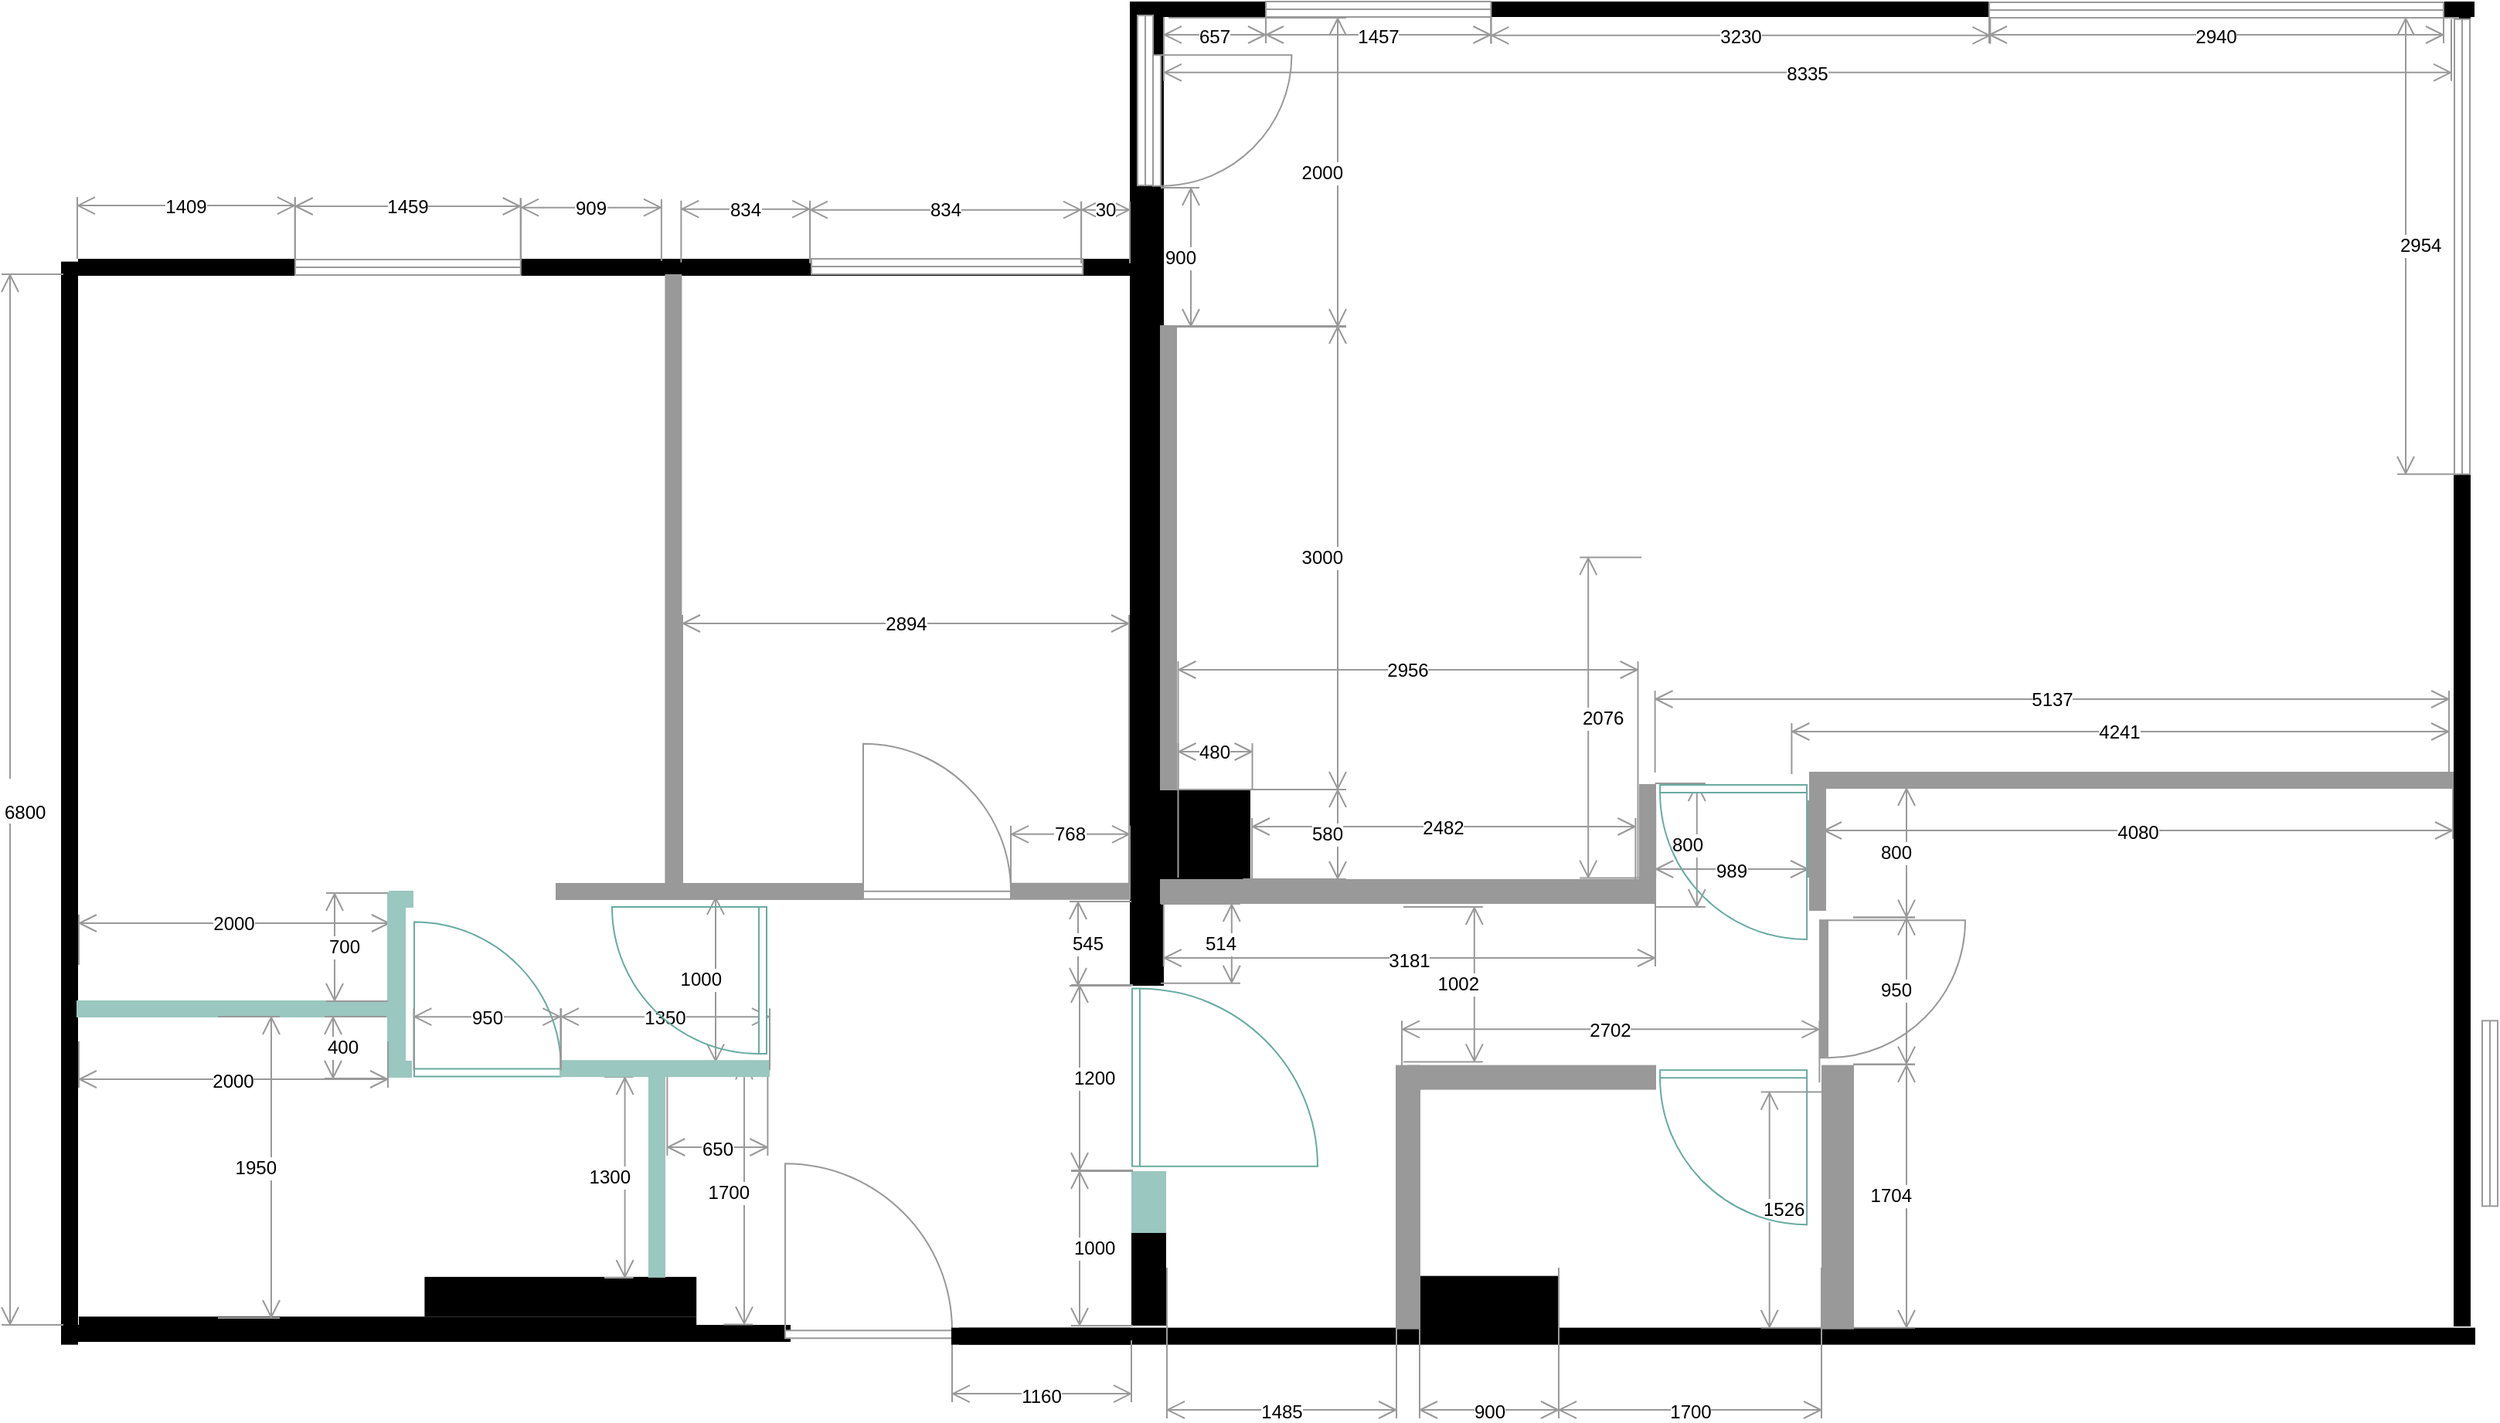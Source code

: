 <mxfile version="20.3.0" type="device"><diagram id="LmHbcjnlxek3c9rHapPQ" name="base"><mxGraphModel dx="1408" dy="843" grid="1" gridSize="10" guides="1" tooltips="1" connect="1" arrows="1" fold="1" page="1" pageScale="1" pageWidth="1600" pageHeight="900" math="0" shadow="0"><root><mxCell id="0"/><mxCell id="1" parent="0"/><mxCell id="LYEyOw4cseYLu7qsE9AW-170" value="" style="verticalLabelPosition=bottom;html=1;verticalAlign=top;align=center;shape=mxgraph.floorplan.wall;fillColor=strokeColor;strokeColor=#999999;" parent="1" vertex="1"><mxGeometry x="1260" y="1242" width="420" height="10" as="geometry"/></mxCell><mxCell id="LYEyOw4cseYLu7qsE9AW-12" value="" style="verticalLabelPosition=bottom;html=1;verticalAlign=top;align=center;shape=mxgraph.floorplan.wall;fillColor=#000000;" parent="1" vertex="1"><mxGeometry x="140" y="910" width="380" height="10" as="geometry"/></mxCell><mxCell id="LYEyOw4cseYLu7qsE9AW-13" value="" style="verticalLabelPosition=bottom;html=1;verticalAlign=top;align=center;shape=mxgraph.floorplan.wall;fillColor=#000000;direction=south;" parent="1" vertex="1"><mxGeometry x="129" y="911.82" width="10" height="700" as="geometry"/></mxCell><mxCell id="LYEyOw4cseYLu7qsE9AW-14" value="" style="verticalLabelPosition=bottom;html=1;verticalAlign=top;align=center;shape=mxgraph.floorplan.wall;fillColor=#000000;" parent="1" vertex="1"><mxGeometry x="520" y="910" width="310" height="10" as="geometry"/></mxCell><mxCell id="LYEyOw4cseYLu7qsE9AW-15" value="" style="verticalLabelPosition=bottom;html=1;verticalAlign=top;align=center;shape=mxgraph.floorplan.wall;fillColor=#000000;strokeColor=none;" parent="1" vertex="1"><mxGeometry x="820" y="743" width="870" height="10" as="geometry"/></mxCell><mxCell id="LYEyOw4cseYLu7qsE9AW-18" value="" style="verticalLabelPosition=bottom;html=1;verticalAlign=top;align=center;shape=mxgraph.floorplan.wall;fillColor=#000000;direction=south;" parent="1" vertex="1"><mxGeometry x="1677" y="750" width="10" height="850" as="geometry"/></mxCell><mxCell id="LYEyOw4cseYLu7qsE9AW-19" value="" style="verticalLabelPosition=bottom;html=1;verticalAlign=top;align=center;shape=mxgraph.floorplan.wall;fillColor=#000000;" parent="1" vertex="1"><mxGeometry x="140" y="1600" width="460" height="10" as="geometry"/></mxCell><mxCell id="LYEyOw4cseYLu7qsE9AW-21" value="" style="verticalLabelPosition=bottom;html=1;verticalAlign=top;align=center;shape=mxgraph.floorplan.wall;fillColor=#000000;" parent="1" vertex="1"><mxGeometry x="710" y="1601.82" width="980" height="10" as="geometry"/></mxCell><mxCell id="LYEyOw4cseYLu7qsE9AW-22" value="" style="rounded=0;whiteSpace=wrap;html=1;strokeColor=none;fillColor=#000000;" parent="1" vertex="1"><mxGeometry x="820" y="750" width="22" height="580" as="geometry"/></mxCell><mxCell id="LYEyOw4cseYLu7qsE9AW-23" value="" style="rounded=0;whiteSpace=wrap;html=1;strokeColor=none;fillColor=#000000;" parent="1" vertex="1"><mxGeometry x="821" y="1540" width="22.5" height="60" as="geometry"/></mxCell><mxCell id="LYEyOw4cseYLu7qsE9AW-25" value="" style="rounded=0;whiteSpace=wrap;html=1;strokeColor=none;fillColor=#000000;" parent="1" vertex="1"><mxGeometry x="820" y="1319" width="22" height="61" as="geometry"/></mxCell><mxCell id="LYEyOw4cseYLu7qsE9AW-28" value="" style="verticalLabelPosition=bottom;html=1;verticalAlign=top;align=center;shape=mxgraph.floorplan.window;strokeColor=#999999;fillColor=#FFFFFF;" parent="1" vertex="1"><mxGeometry x="280" y="910" width="145.9" height="10" as="geometry"/></mxCell><mxCell id="LYEyOw4cseYLu7qsE9AW-29" value="" style="verticalLabelPosition=bottom;html=1;verticalAlign=top;align=center;shape=mxgraph.floorplan.window;strokeColor=#999999;fillColor=#FFFFFF;" parent="1" vertex="1"><mxGeometry x="614" y="909.53" width="175.6" height="10" as="geometry"/></mxCell><mxCell id="LYEyOw4cseYLu7qsE9AW-31" value="" style="verticalLabelPosition=bottom;html=1;verticalAlign=top;align=center;shape=mxgraph.floorplan.window;strokeColor=#999999;fillColor=#FFFFFF;flipV=1;" parent="1" vertex="1"><mxGeometry x="908" y="743" width="145.7" height="10" as="geometry"/></mxCell><mxCell id="LYEyOw4cseYLu7qsE9AW-32" value="" style="verticalLabelPosition=bottom;html=1;verticalAlign=top;align=center;shape=mxgraph.floorplan.window;strokeColor=#999999;fillColor=#FFFFFF;" parent="1" vertex="1"><mxGeometry x="1376" y="743.5" width="294" height="10" as="geometry"/></mxCell><mxCell id="LYEyOw4cseYLu7qsE9AW-39" value="" style="verticalLabelPosition=bottom;html=1;verticalAlign=top;align=center;shape=mxgraph.floorplan.window;strokeColor=#999999;fillColor=#FFFFFF;direction=south;" parent="1" vertex="1"><mxGeometry x="1695" y="1402.64" width="10" height="120" as="geometry"/></mxCell><mxCell id="LYEyOw4cseYLu7qsE9AW-41" value="" style="verticalLabelPosition=bottom;html=1;verticalAlign=top;align=center;shape=mxgraph.floorplan.window;strokeColor=#999999;fillColor=#FFFFFF;direction=south;" parent="1" vertex="1"><mxGeometry x="820" y="752" width="20" height="110" as="geometry"/></mxCell><mxCell id="LYEyOw4cseYLu7qsE9AW-45" value="" style="verticalLabelPosition=bottom;html=1;verticalAlign=top;align=center;shape=mxgraph.floorplan.doorRight;aspect=fixed;strokeColor=#999999;fillColor=#FFFFFF;direction=north;" parent="1" vertex="1"><mxGeometry x="835" y="777.64" width="90" height="84.71" as="geometry"/></mxCell><mxCell id="LYEyOw4cseYLu7qsE9AW-122" value="" style="rounded=0;whiteSpace=wrap;html=1;strokeColor=none;fillColor=#000000;" parent="1" vertex="1"><mxGeometry x="363.7" y="1568.43" width="175.9" height="25.7" as="geometry"/></mxCell><mxCell id="LYEyOw4cseYLu7qsE9AW-123" value="" style="rounded=0;whiteSpace=wrap;html=1;strokeColor=none;fillColor=#000000;" parent="1" vertex="1"><mxGeometry x="140" y="1594.13" width="399.6" height="5.87" as="geometry"/></mxCell><mxCell id="LYEyOw4cseYLu7qsE9AW-136" value="545" style="shape=dimension;direction=south;whiteSpace=wrap;html=1;align=left;points=[];verticalAlign=middle;labelBackgroundColor=#ffffff;strokeColor=#999999;" parent="1" vertex="1"><mxGeometry x="781" y="1325.5" width="40" height="54.5" as="geometry"/></mxCell><mxCell id="LYEyOw4cseYLu7qsE9AW-139" value="2000" style="shape=dimension;direction=west;whiteSpace=wrap;html=1;align=center;points=[];verticalAlign=top;spacingTop=-8;labelBackgroundColor=#ffffff;strokeColor=#999999;fillColor=#999999;" parent="1" vertex="1"><mxGeometry x="140" y="1334" width="201" height="32.5" as="geometry"/></mxCell><mxCell id="LYEyOw4cseYLu7qsE9AW-140" value="" style="verticalLabelPosition=bottom;html=1;verticalAlign=top;align=center;shape=mxgraph.floorplan.wall;fillColor=strokeColor;direction=south;strokeColor=#999999;" parent="1" vertex="1"><mxGeometry x="519.7" y="920" width="10" height="393.88" as="geometry"/></mxCell><mxCell id="LYEyOw4cseYLu7qsE9AW-142" value="2894" style="shape=dimension;direction=west;whiteSpace=wrap;html=1;align=center;points=[];verticalAlign=top;spacingTop=-8;labelBackgroundColor=#ffffff;strokeColor=#999999;fillColor=#999999;" parent="1" vertex="1"><mxGeometry x="530.5" y="1140" width="289" height="173.88" as="geometry"/></mxCell><mxCell id="LYEyOw4cseYLu7qsE9AW-147" value="1409" style="shape=dimension;direction=west;whiteSpace=wrap;html=1;align=center;points=[];verticalAlign=top;spacingTop=-8;labelBackgroundColor=#ffffff;strokeColor=#999999;fillColor=#999999;" parent="1" vertex="1"><mxGeometry x="139" y="869.53" width="140.9" height="40" as="geometry"/></mxCell><mxCell id="LYEyOw4cseYLu7qsE9AW-148" value="1459" style="shape=dimension;direction=west;whiteSpace=wrap;html=1;align=center;points=[];verticalAlign=top;spacingTop=-8;labelBackgroundColor=#ffffff;strokeColor=#999999;fillColor=#999999;" parent="1" vertex="1"><mxGeometry x="279.9" y="870" width="145.9" height="40" as="geometry"/></mxCell><mxCell id="LYEyOw4cseYLu7qsE9AW-149" value="909" style="shape=dimension;direction=west;whiteSpace=wrap;html=1;align=center;points=[];verticalAlign=top;spacingTop=-8;labelBackgroundColor=#ffffff;strokeColor=#999999;fillColor=#999999;" parent="1" vertex="1"><mxGeometry x="426.05" y="870.82" width="90.9" height="40" as="geometry"/></mxCell><mxCell id="LYEyOw4cseYLu7qsE9AW-150" value="1160" style="shape=dimension;whiteSpace=wrap;html=1;align=center;points=[];verticalAlign=bottom;spacingBottom=-5;labelBackgroundColor=#ffffff;strokeColor=#999999;fillColor=#999999;" parent="1" vertex="1"><mxGeometry x="705" y="1609.51" width="116" height="40" as="geometry"/></mxCell><mxCell id="LYEyOw4cseYLu7qsE9AW-20" value="" style="verticalLabelPosition=bottom;html=1;verticalAlign=top;align=center;shape=mxgraph.floorplan.doorRight;aspect=fixed;direction=west;strokeColor=#999999;" parent="1" vertex="1"><mxGeometry x="597" y="1493.37" width="108" height="114.76" as="geometry"/></mxCell><mxCell id="LYEyOw4cseYLu7qsE9AW-151" value="" style="verticalLabelPosition=bottom;html=1;verticalAlign=top;align=center;shape=mxgraph.floorplan.wall;fillColor=#000000;" parent="1" vertex="1"><mxGeometry x="705" y="1601.82" width="115" height="10" as="geometry"/></mxCell><mxCell id="LYEyOw4cseYLu7qsE9AW-152" value="834" style="shape=dimension;direction=west;whiteSpace=wrap;html=1;align=center;points=[];verticalAlign=top;spacingTop=-8;labelBackgroundColor=#ffffff;strokeColor=#999999;fillColor=#999999;" parent="1" vertex="1"><mxGeometry x="529.7" y="871.82" width="83.4" height="40" as="geometry"/></mxCell><mxCell id="LYEyOw4cseYLu7qsE9AW-154" value="834" style="shape=dimension;direction=west;whiteSpace=wrap;html=1;align=center;points=[];verticalAlign=top;spacingTop=-8;labelBackgroundColor=#ffffff;strokeColor=#999999;fillColor=#999999;" parent="1" vertex="1"><mxGeometry x="613" y="872.35" width="175.5" height="40" as="geometry"/></mxCell><mxCell id="LYEyOw4cseYLu7qsE9AW-155" value="30" style="shape=dimension;direction=west;whiteSpace=wrap;html=1;align=center;points=[];verticalAlign=top;spacingTop=-8;labelBackgroundColor=#ffffff;strokeColor=#999999;fillColor=#999999;" parent="1" vertex="1"><mxGeometry x="788.6" y="872.35" width="31.4" height="40" as="geometry"/></mxCell><mxCell id="LYEyOw4cseYLu7qsE9AW-156" value="1485" style="shape=dimension;whiteSpace=wrap;html=1;align=center;points=[];verticalAlign=bottom;spacingBottom=-5;labelBackgroundColor=#ffffff;strokeColor=#999999;" parent="1" vertex="1"><mxGeometry x="844" y="1562.51" width="148.5" height="97.49" as="geometry"/></mxCell><mxCell id="LYEyOw4cseYLu7qsE9AW-158" value="514" style="shape=dimension;direction=north;whiteSpace=wrap;html=1;align=right;points=[];verticalAlign=middle;labelBackgroundColor=#ffffff;strokeColor=#999999;fillColor=#999999;" parent="1" vertex="1"><mxGeometry x="840" y="1327" width="51.4" height="51.4" as="geometry"/></mxCell><mxCell id="LYEyOw4cseYLu7qsE9AW-161" value="1002" style="shape=dimension;direction=north;whiteSpace=wrap;html=1;align=right;points=[];verticalAlign=middle;labelBackgroundColor=#ffffff;strokeColor=#999999;fillColor=#999999;" parent="1" vertex="1"><mxGeometry x="997" y="1329" width="51.4" height="100.2" as="geometry"/></mxCell><mxCell id="LYEyOw4cseYLu7qsE9AW-163" value="2702" style="shape=dimension;direction=west;whiteSpace=wrap;html=1;align=center;points=[];verticalAlign=top;spacingTop=-8;labelBackgroundColor=#ffffff;strokeColor=#999999;fillColor=#999999;" parent="1" vertex="1"><mxGeometry x="996" y="1402.64" width="270.2" height="40" as="geometry"/></mxCell><mxCell id="LYEyOw4cseYLu7qsE9AW-164" value="989" style="shape=dimension;whiteSpace=wrap;html=1;align=center;points=[];verticalAlign=bottom;spacingBottom=-5;labelBackgroundColor=#ffffff;strokeColor=#999999;fillColor=#999999;" parent="1" vertex="1"><mxGeometry x="1160.1" y="1260" width="98.9" height="50" as="geometry"/></mxCell><mxCell id="LYEyOw4cseYLu7qsE9AW-169" value="800" style="shape=dimension;direction=north;whiteSpace=wrap;html=1;align=right;points=[];verticalAlign=middle;labelBackgroundColor=#ffffff;strokeColor=#999999;fillColor=#999999;" parent="1" vertex="1"><mxGeometry x="1159.8" y="1249" width="32.6" height="80" as="geometry"/></mxCell><mxCell id="LYEyOw4cseYLu7qsE9AW-171" value="4241" style="shape=dimension;direction=west;whiteSpace=wrap;html=1;align=center;points=[];verticalAlign=top;spacingTop=-8;labelBackgroundColor=#ffffff;strokeColor=#999999;fillColor=#999999;" parent="1" vertex="1"><mxGeometry x="1248.2" y="1210" width="425.3" height="33" as="geometry"/></mxCell><mxCell id="LYEyOw4cseYLu7qsE9AW-173" value="4080" style="shape=dimension;whiteSpace=wrap;html=1;align=center;points=[];verticalAlign=bottom;spacingBottom=-5;labelBackgroundColor=#ffffff;strokeColor=#999999;fillColor=#999999;" parent="1" vertex="1"><mxGeometry x="1269" y="1249" width="407" height="36" as="geometry"/></mxCell><mxCell id="LYEyOw4cseYLu7qsE9AW-174" value="" style="rounded=0;whiteSpace=wrap;html=1;strokeColor=#999999;fillColor=#999999;" parent="1" vertex="1"><mxGeometry x="1260" y="1243" width="10" height="88" as="geometry"/></mxCell><mxCell id="LYEyOw4cseYLu7qsE9AW-176" value="" style="rounded=0;whiteSpace=wrap;html=1;strokeColor=#999999;fillColor=#999999;" parent="1" vertex="1"><mxGeometry x="1268" y="1431.82" width="20" height="170" as="geometry"/></mxCell><mxCell id="LYEyOw4cseYLu7qsE9AW-177" value="800" style="shape=dimension;direction=north;whiteSpace=wrap;html=1;align=right;points=[];verticalAlign=middle;labelBackgroundColor=#ffffff;strokeColor=#999999;fillColor=#999999;" parent="1" vertex="1"><mxGeometry x="1288" y="1252" width="40" height="83.8" as="geometry"/></mxCell><mxCell id="LYEyOw4cseYLu7qsE9AW-178" value="1704" style="shape=dimension;direction=north;whiteSpace=wrap;html=1;align=right;points=[];verticalAlign=middle;labelBackgroundColor=#ffffff;strokeColor=#999999;fillColor=#999999;" parent="1" vertex="1"><mxGeometry x="1288" y="1431" width="40" height="170.4" as="geometry"/></mxCell><mxCell id="LYEyOw4cseYLu7qsE9AW-179" value="950" style="shape=dimension;direction=north;whiteSpace=wrap;html=1;align=right;points=[];verticalAlign=middle;labelBackgroundColor=#ffffff;strokeColor=#999999;fillColor=#999999;" parent="1" vertex="1"><mxGeometry x="1288" y="1335.8" width="40" height="95" as="geometry"/></mxCell><mxCell id="LYEyOw4cseYLu7qsE9AW-180" value="" style="rounded=0;whiteSpace=wrap;html=1;strokeColor=none;fillColor=#000000;" parent="1" vertex="1"><mxGeometry x="1007.5" y="1567.81" width="90" height="34" as="geometry"/></mxCell><mxCell id="LYEyOw4cseYLu7qsE9AW-183" value="900" style="shape=dimension;whiteSpace=wrap;html=1;align=center;points=[];verticalAlign=bottom;spacingBottom=-5;labelBackgroundColor=#ffffff;strokeColor=#999999;" parent="1" vertex="1"><mxGeometry x="1007.5" y="1562.51" width="90" height="97.49" as="geometry"/></mxCell><mxCell id="LYEyOw4cseYLu7qsE9AW-184" value="1700" style="shape=dimension;whiteSpace=wrap;html=1;align=center;points=[];verticalAlign=bottom;spacingBottom=-5;labelBackgroundColor=#ffffff;strokeColor=#999999;" parent="1" vertex="1"><mxGeometry x="1097.5" y="1562.51" width="170" height="97.49" as="geometry"/></mxCell><mxCell id="LYEyOw4cseYLu7qsE9AW-185" value="" style="rounded=0;whiteSpace=wrap;html=1;strokeColor=#999999;fillColor=#999999;" parent="1" vertex="1"><mxGeometry x="992.5" y="1431.82" width="15" height="170" as="geometry"/></mxCell><mxCell id="LYEyOw4cseYLu7qsE9AW-186" value="1526" style="shape=dimension;direction=south;whiteSpace=wrap;html=1;align=left;points=[];verticalAlign=middle;labelBackgroundColor=#ffffff;strokeColor=#999999;fillColor=#999999;" parent="1" vertex="1"><mxGeometry x="1228.35" y="1448.8" width="40" height="152.6" as="geometry"/></mxCell><mxCell id="LYEyOw4cseYLu7qsE9AW-187" value="" style="rounded=0;whiteSpace=wrap;html=1;strokeColor=#999999;fillColor=#999999;direction=south;" parent="1" vertex="1"><mxGeometry x="1000" y="1431.82" width="160" height="15" as="geometry"/></mxCell><mxCell id="LYEyOw4cseYLu7qsE9AW-188" value="" style="rounded=0;whiteSpace=wrap;html=1;strokeColor=#999999;fillColor=#999999;direction=south;" parent="1" vertex="1"><mxGeometry x="840" y="1311.5" width="320" height="15" as="geometry"/></mxCell><mxCell id="LYEyOw4cseYLu7qsE9AW-190" value="" style="rounded=0;whiteSpace=wrap;html=1;strokeColor=none;fillColor=#000000;" parent="1" vertex="1"><mxGeometry x="840" y="1253" width="58" height="58" as="geometry"/></mxCell><mxCell id="LYEyOw4cseYLu7qsE9AW-191" value="" style="verticalLabelPosition=bottom;html=1;verticalAlign=top;align=center;shape=mxgraph.floorplan.wall;fillColor=strokeColor;direction=south;strokeColor=#999999;" parent="1" vertex="1"><mxGeometry x="840" y="953" width="10" height="300" as="geometry"/></mxCell><mxCell id="LYEyOw4cseYLu7qsE9AW-192" value="3000" style="shape=dimension;direction=north;whiteSpace=wrap;html=1;align=right;points=[];verticalAlign=middle;labelBackgroundColor=#ffffff;strokeColor=#999999;fillColor=#999999;" parent="1" vertex="1"><mxGeometry x="845.7" y="953" width="114.3" height="300" as="geometry"/></mxCell><mxCell id="LYEyOw4cseYLu7qsE9AW-193" value="2000" style="shape=dimension;direction=north;whiteSpace=wrap;html=1;align=right;points=[];verticalAlign=middle;labelBackgroundColor=#ffffff;strokeColor=#999999;fillColor=#999999;" parent="1" vertex="1"><mxGeometry x="845" y="753.5" width="115" height="200" as="geometry"/></mxCell><mxCell id="LYEyOw4cseYLu7qsE9AW-194" value="900" style="shape=dimension;direction=north;whiteSpace=wrap;html=1;align=right;points=[];verticalAlign=middle;labelBackgroundColor=#ffffff;strokeColor=#999999;fillColor=#999999;" parent="1" vertex="1"><mxGeometry x="840" y="863.5" width="25" height="90" as="geometry"/></mxCell><mxCell id="LYEyOw4cseYLu7qsE9AW-195" value="2076" style="shape=dimension;direction=south;whiteSpace=wrap;html=1;align=left;points=[];verticalAlign=middle;labelBackgroundColor=#ffffff;strokeColor=#999999;fillColor=#999999;" parent="1" vertex="1"><mxGeometry x="1111.1" y="1102.7" width="40" height="207.6" as="geometry"/></mxCell><mxCell id="LYEyOw4cseYLu7qsE9AW-197" value="5137" style="shape=dimension;direction=west;whiteSpace=wrap;html=1;align=center;points=[];verticalAlign=top;spacingTop=-8;labelBackgroundColor=#ffffff;strokeColor=#999999;fillColor=#999999;" parent="1" vertex="1"><mxGeometry x="1159.8" y="1189" width="513.7" height="53" as="geometry"/></mxCell><mxCell id="LYEyOw4cseYLu7qsE9AW-198" value="2956" style="shape=dimension;direction=west;whiteSpace=wrap;html=1;align=center;points=[];verticalAlign=top;spacingTop=-8;labelBackgroundColor=#ffffff;strokeColor=#999999;fillColor=#999999;" parent="1" vertex="1"><mxGeometry x="851.25" y="1170" width="297.5" height="140" as="geometry"/></mxCell><mxCell id="LYEyOw4cseYLu7qsE9AW-199" value="2482" style="shape=dimension;direction=west;whiteSpace=wrap;html=1;align=center;points=[];verticalAlign=top;spacingTop=-8;labelBackgroundColor=#ffffff;strokeColor=#999999;fillColor=#999999;" parent="1" vertex="1"><mxGeometry x="899.0" y="1271.5" width="248.2" height="40" as="geometry"/></mxCell><mxCell id="LYEyOw4cseYLu7qsE9AW-200" value="480" style="shape=dimension;direction=west;whiteSpace=wrap;html=1;align=center;points=[];verticalAlign=top;spacingTop=-8;labelBackgroundColor=#ffffff;strokeColor=#999999;fillColor=#999999;" parent="1" vertex="1"><mxGeometry x="851.25" y="1223" width="48" height="30" as="geometry"/></mxCell><mxCell id="LYEyOw4cseYLu7qsE9AW-201" value="3181" style="shape=dimension;whiteSpace=wrap;html=1;align=center;points=[];verticalAlign=bottom;spacingBottom=-5;labelBackgroundColor=#ffffff;strokeColor=#999999;fillColor=#999999;" parent="1" vertex="1"><mxGeometry x="841.9" y="1320" width="318.1" height="47.5" as="geometry"/></mxCell><mxCell id="LYEyOw4cseYLu7qsE9AW-203" value="2954" style="shape=dimension;direction=south;whiteSpace=wrap;html=1;align=left;points=[];verticalAlign=middle;labelBackgroundColor=#ffffff;strokeColor=#999999;fillColor=#999999;" parent="1" vertex="1"><mxGeometry x="1640" y="753.5" width="40" height="295.4" as="geometry"/></mxCell><mxCell id="LYEyOw4cseYLu7qsE9AW-204" value="" style="verticalLabelPosition=bottom;html=1;verticalAlign=top;align=center;shape=mxgraph.floorplan.window;strokeColor=#999999;fillColor=#FFFFFF;direction=south;" parent="1" vertex="1"><mxGeometry x="1677" y="754.4" width="10" height="294.5" as="geometry"/></mxCell><mxCell id="LYEyOw4cseYLu7qsE9AW-205" value="8335" style="shape=dimension;whiteSpace=wrap;html=1;align=center;points=[];verticalAlign=bottom;spacingBottom=-5;labelBackgroundColor=#ffffff;strokeColor=#999999;fillColor=#999999;" parent="1" vertex="1"><mxGeometry x="842" y="754.4" width="833" height="40" as="geometry"/></mxCell><mxCell id="LYEyOw4cseYLu7qsE9AW-206" value="2940" style="shape=dimension;whiteSpace=wrap;html=1;align=center;points=[];verticalAlign=bottom;spacingBottom=-5;labelBackgroundColor=#ffffff;strokeColor=#999999;fillColor=#999999;" parent="1" vertex="1"><mxGeometry x="1376" y="750" width="294" height="20" as="geometry"/></mxCell><mxCell id="LYEyOw4cseYLu7qsE9AW-207" value="657" style="shape=dimension;whiteSpace=wrap;html=1;align=center;points=[];verticalAlign=bottom;spacingBottom=-5;labelBackgroundColor=#ffffff;strokeColor=#999999;fillColor=#999999;" parent="1" vertex="1"><mxGeometry x="842" y="753" width="66" height="17" as="geometry"/></mxCell><mxCell id="LYEyOw4cseYLu7qsE9AW-208" value="1457" style="shape=dimension;whiteSpace=wrap;html=1;align=center;points=[];verticalAlign=bottom;spacingBottom=-5;labelBackgroundColor=#ffffff;strokeColor=#999999;fillColor=#999999;" parent="1" vertex="1"><mxGeometry x="908" y="753" width="145.7" height="17" as="geometry"/></mxCell><mxCell id="LYEyOw4cseYLu7qsE9AW-209" value="3230" style="shape=dimension;whiteSpace=wrap;html=1;align=center;points=[];verticalAlign=bottom;spacingBottom=-5;labelBackgroundColor=#ffffff;strokeColor=#999999;fillColor=#999999;" parent="1" vertex="1"><mxGeometry x="1053.7" y="753.4" width="323" height="17" as="geometry"/></mxCell><mxCell id="LYEyOw4cseYLu7qsE9AW-210" value="" style="verticalLabelPosition=bottom;html=1;verticalAlign=top;align=center;shape=mxgraph.floorplan.doorLeft;strokeColor=#999999;fillColor=#999999;flipH=0;flipV=1;direction=north;" parent="1" vertex="1"><mxGeometry x="1266.5" y="1337.6" width="85" height="89" as="geometry"/></mxCell><mxCell id="LYEyOw4cseYLu7qsE9AW-211" value="580" style="shape=dimension;direction=north;whiteSpace=wrap;html=1;align=right;points=[];verticalAlign=middle;labelBackgroundColor=#ffffff;strokeColor=#999999;fillColor=#999999;" parent="1" vertex="1"><mxGeometry x="893.2" y="1253" width="66.8" height="58" as="geometry"/></mxCell><mxCell id="vEKqB3FCuVcJWhDV_tgC-2" value="768" style="shape=dimension;direction=west;whiteSpace=wrap;html=1;align=center;points=[];verticalAlign=top;spacingTop=-8;labelBackgroundColor=#ffffff;strokeColor=#999999;fillColor=#999999;" parent="1" vertex="1"><mxGeometry x="743" y="1276.4" width="77" height="40" as="geometry"/></mxCell><mxCell id="vEKqB3FCuVcJWhDV_tgC-3" value="" style="verticalLabelPosition=bottom;html=1;verticalAlign=top;align=center;shape=mxgraph.floorplan.wall;fillColor=strokeColor;strokeColor=#999999;" parent="1" vertex="1"><mxGeometry x="743" y="1313.88" width="77" height="10" as="geometry"/></mxCell><mxCell id="vEKqB3FCuVcJWhDV_tgC-4" value="" style="verticalLabelPosition=bottom;html=1;verticalAlign=top;align=center;shape=mxgraph.floorplan.doorRight;strokeColor=#999999;fillColor=none;flipH=1;flipV=1;" parent="1" vertex="1"><mxGeometry x="647.5" y="1228.38" width="95.5" height="95.5" as="geometry"/></mxCell><mxCell id="vEKqB3FCuVcJWhDV_tgC-7" value="" style="verticalLabelPosition=bottom;html=1;verticalAlign=top;align=center;shape=mxgraph.floorplan.wall;fillColor=strokeColor;strokeColor=#999999;" parent="1" vertex="1"><mxGeometry x="520" y="1314" width="127" height="10" as="geometry"/></mxCell><mxCell id="OPT52nI8Pb2pX1ONt2yq-1" value="&lt;br&gt;6800" style="shape=dimension;direction=south;whiteSpace=wrap;html=1;align=left;points=[];verticalAlign=middle;labelBackgroundColor=#ffffff;strokeColor=#999999;fillColor=#999999;" parent="1" vertex="1"><mxGeometry x="90" y="919.53" width="40" height="680" as="geometry"/></mxCell><mxCell id="DV3rMQ3bcNVrOsu2Myw1-1" value="" style="verticalLabelPosition=bottom;html=1;verticalAlign=top;align=center;shape=mxgraph.floorplan.wallCorner;fillColor=strokeColor;direction=north;strokeColor=#9AC7BF;" parent="1" vertex="1"><mxGeometry x="340" y="1320" width="15" height="119" as="geometry"/></mxCell><mxCell id="DV3rMQ3bcNVrOsu2Myw1-2" value="" style="verticalLabelPosition=bottom;html=1;verticalAlign=top;align=center;shape=mxgraph.floorplan.wall;fillColor=strokeColor;direction=south;strokeColor=#9AC7BF;" parent="1" vertex="1"><mxGeometry x="509.0" y="1439.44" width="10" height="128.99" as="geometry"/></mxCell><mxCell id="DV3rMQ3bcNVrOsu2Myw1-3" value="" style="verticalLabelPosition=bottom;html=1;verticalAlign=top;align=center;shape=mxgraph.floorplan.wall;fillColor=strokeColor;strokeColor=#9AC7BF;" parent="1" vertex="1"><mxGeometry x="139" y="1390" width="200" height="10" as="geometry"/></mxCell><mxCell id="DV3rMQ3bcNVrOsu2Myw1-4" value="700" style="shape=dimension;direction=south;whiteSpace=wrap;html=1;align=left;points=[];verticalAlign=middle;labelBackgroundColor=#ffffff;strokeColor=#999999;" parent="1" vertex="1"><mxGeometry x="300" y="1320" width="40" height="70" as="geometry"/></mxCell><mxCell id="DV3rMQ3bcNVrOsu2Myw1-5" value="650" style="shape=dimension;whiteSpace=wrap;html=1;align=center;points=[];verticalAlign=bottom;spacingBottom=-5;labelBackgroundColor=#ffffff;strokeColor=#999999;" parent="1" vertex="1"><mxGeometry x="520.7" y="1439" width="65" height="51" as="geometry"/></mxCell><mxCell id="DV3rMQ3bcNVrOsu2Myw1-6" value="1700" style="shape=dimension;direction=north;whiteSpace=wrap;html=1;align=right;points=[];verticalAlign=middle;labelBackgroundColor=#ffffff;strokeColor=#999999;" parent="1" vertex="1"><mxGeometry x="557.2" y="1429.2" width="18.8" height="170" as="geometry"/></mxCell><mxCell id="DV3rMQ3bcNVrOsu2Myw1-7" value="" style="verticalLabelPosition=bottom;html=1;verticalAlign=top;align=center;shape=mxgraph.floorplan.doorRight;strokeColor=#67AB9F;fillColor=default;flipH=1;flipV=1;" parent="1" vertex="1"><mxGeometry x="357" y="1342.75" width="95" height="96" as="geometry"/></mxCell><mxCell id="DV3rMQ3bcNVrOsu2Myw1-10" value="" style="rounded=0;whiteSpace=wrap;html=1;strokeColor=#999999;fillColor=#999999;direction=west;" parent="1" vertex="1"><mxGeometry x="1150" y="1250" width="10" height="75.5" as="geometry"/></mxCell><mxCell id="DOWxiEm81kMclWU2xzBX-1" value="1000" style="shape=dimension;direction=north;whiteSpace=wrap;html=1;align=right;points=[];verticalAlign=middle;labelBackgroundColor=#ffffff;strokeColor=#999999;" parent="1" vertex="1"><mxGeometry x="520.7" y="1322.57" width="36.8" height="106.63" as="geometry"/></mxCell><mxCell id="DOWxiEm81kMclWU2xzBX-2" value="1300" style="shape=dimension;direction=north;whiteSpace=wrap;html=1;align=right;points=[];verticalAlign=middle;labelBackgroundColor=#ffffff;strokeColor=#999999;" parent="1" vertex="1"><mxGeometry x="480" y="1439" width="18.8" height="130" as="geometry"/></mxCell><mxCell id="DOWxiEm81kMclWU2xzBX-3" value="" style="verticalLabelPosition=bottom;html=1;verticalAlign=top;align=center;shape=mxgraph.floorplan.wall;fillColor=strokeColor;strokeColor=#9AC7BF;" parent="1" vertex="1"><mxGeometry x="451.5" y="1428.6" width="135" height="10" as="geometry"/></mxCell><mxCell id="DOWxiEm81kMclWU2xzBX-4" value="1350" style="shape=dimension;direction=west;whiteSpace=wrap;html=1;align=center;points=[];verticalAlign=top;spacingTop=-8;labelBackgroundColor=#ffffff;strokeColor=#999999;" parent="1" vertex="1"><mxGeometry x="452" y="1394.6" width="135" height="40" as="geometry"/></mxCell><mxCell id="DOWxiEm81kMclWU2xzBX-5" value="950" style="shape=dimension;direction=west;whiteSpace=wrap;html=1;align=center;points=[];verticalAlign=top;spacingTop=-8;labelBackgroundColor=#ffffff;strokeColor=#999999;" parent="1" vertex="1"><mxGeometry x="356.7" y="1394.6" width="95" height="40" as="geometry"/></mxCell><mxCell id="DOWxiEm81kMclWU2xzBX-6" value="2000" style="shape=dimension;whiteSpace=wrap;html=1;align=center;points=[];verticalAlign=bottom;spacingBottom=-5;labelBackgroundColor=#ffffff;strokeColor=#999999;" parent="1" vertex="1"><mxGeometry x="140" y="1416" width="200" height="30" as="geometry"/></mxCell><mxCell id="DOWxiEm81kMclWU2xzBX-7" value="1950" style="shape=dimension;direction=north;whiteSpace=wrap;html=1;align=right;points=[];verticalAlign=middle;labelBackgroundColor=#ffffff;strokeColor=#999999;" parent="1" vertex="1"><mxGeometry x="230" y="1400" width="40" height="195" as="geometry"/></mxCell><mxCell id="DOWxiEm81kMclWU2xzBX-8" value="" style="verticalLabelPosition=bottom;html=1;verticalAlign=top;align=center;shape=mxgraph.floorplan.doorRight;strokeColor=#67AB9F;fillColor=default;flipH=1;flipV=0;direction=north;" parent="1" vertex="1"><mxGeometry x="489" y="1329" width="96" height="95" as="geometry"/></mxCell><mxCell id="DOWxiEm81kMclWU2xzBX-9" value="" style="verticalLabelPosition=bottom;html=1;verticalAlign=top;align=center;shape=mxgraph.floorplan.doorRight;strokeColor=#67AB9F;fillColor=default;flipH=1;flipV=1;direction=west;" parent="1" vertex="1"><mxGeometry x="1163.05" y="1434.6" width="95" height="96" as="geometry"/></mxCell><mxCell id="DOWxiEm81kMclWU2xzBX-10" value="" style="verticalLabelPosition=bottom;html=1;verticalAlign=top;align=center;shape=mxgraph.floorplan.doorRight;strokeColor=#67AB9F;fillColor=default;flipH=1;flipV=1;direction=west;" parent="1" vertex="1"><mxGeometry x="1163.05" y="1250" width="95" height="96" as="geometry"/></mxCell><mxCell id="DOWxiEm81kMclWU2xzBX-15" value="400" style="shape=dimension;direction=south;whiteSpace=wrap;html=1;align=left;points=[];verticalAlign=middle;labelBackgroundColor=#ffffff;strokeColor=#999999;" parent="1" vertex="1"><mxGeometry x="299" y="1400" width="40" height="40" as="geometry"/></mxCell><mxCell id="DOWxiEm81kMclWU2xzBX-19" value="" style="rounded=0;whiteSpace=wrap;html=1;strokeColor=none;fillColor=#9AC7BF;" parent="1" vertex="1"><mxGeometry x="821" y="1500" width="22.5" height="40" as="geometry"/></mxCell><mxCell id="DOWxiEm81kMclWU2xzBX-20" value="1000" style="shape=dimension;direction=south;whiteSpace=wrap;html=1;align=left;points=[];verticalAlign=middle;labelBackgroundColor=#ffffff;strokeColor=#999999;" parent="1" vertex="1"><mxGeometry x="782" y="1500" width="40" height="100" as="geometry"/></mxCell><mxCell id="DOWxiEm81kMclWU2xzBX-21" value="1200" style="shape=dimension;direction=south;whiteSpace=wrap;html=1;align=left;points=[];verticalAlign=middle;labelBackgroundColor=#ffffff;strokeColor=#999999;" parent="1" vertex="1"><mxGeometry x="782" y="1379.5" width="40" height="120" as="geometry"/></mxCell><mxCell id="_GK6JsqLuYogY8Fdd1UN-1" value="" style="verticalLabelPosition=bottom;html=1;verticalAlign=top;align=center;shape=mxgraph.floorplan.doorRight;strokeColor=#67AB9F;fillColor=default;flipH=0;flipV=1;direction=north;" vertex="1" parent="1"><mxGeometry x="821.5" y="1381.82" width="115" height="115" as="geometry"/></mxCell><mxCell id="_GK6JsqLuYogY8Fdd1UN-2" value="" style="verticalLabelPosition=bottom;html=1;verticalAlign=top;align=center;shape=mxgraph.floorplan.wall;fillColor=strokeColor;strokeColor=#999999;" vertex="1" parent="1"><mxGeometry x="449" y="1314" width="70" height="10" as="geometry"/></mxCell><mxCell id="_GK6JsqLuYogY8Fdd1UN-3" value="" style="verticalLabelPosition=bottom;html=1;verticalAlign=top;align=center;shape=mxgraph.floorplan.wallCorner;fillColor=strokeColor;direction=south;strokeColor=#9AC7BF;flipV=0;flipH=1;" vertex="1" parent="1"><mxGeometry x="341" y="1319" width="15" height="119" as="geometry"/></mxCell></root></mxGraphModel></diagram></mxfile>